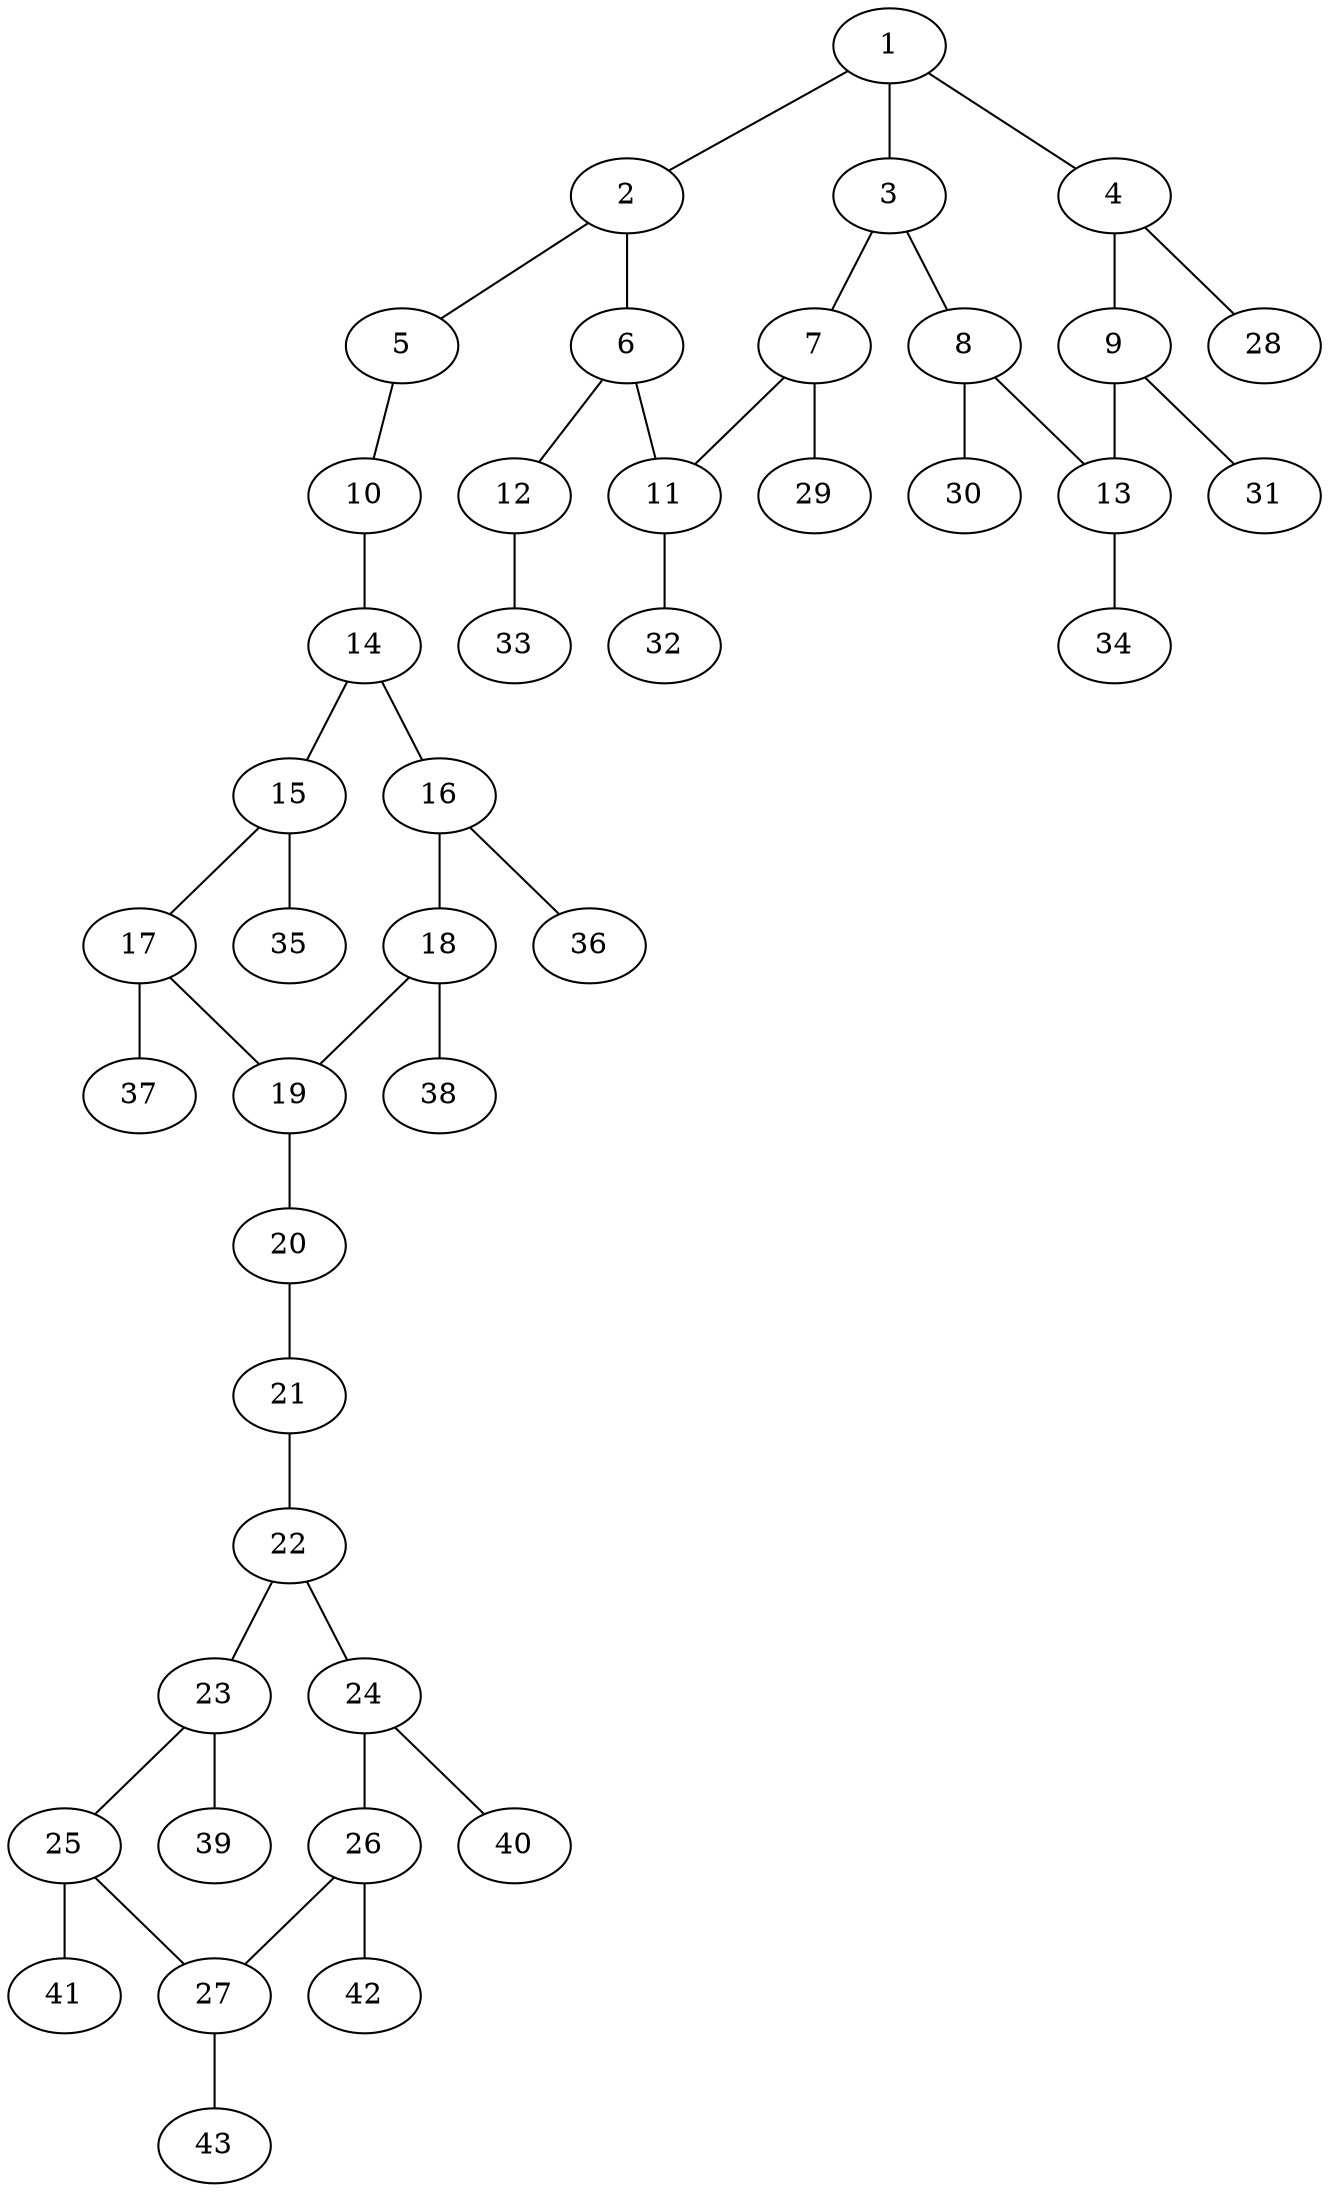 graph molecule_3671 {
	1	 [chem=C];
	2	 [chem=C];
	1 -- 2	 [valence=2];
	3	 [chem=C];
	1 -- 3	 [valence=1];
	4	 [chem=C];
	1 -- 4	 [valence=1];
	5	 [chem=N];
	2 -- 5	 [valence=1];
	6	 [chem=C];
	2 -- 6	 [valence=1];
	7	 [chem=C];
	3 -- 7	 [valence=2];
	8	 [chem=C];
	3 -- 8	 [valence=1];
	9	 [chem=C];
	4 -- 9	 [valence=2];
	28	 [chem=H];
	4 -- 28	 [valence=1];
	10	 [chem=N];
	5 -- 10	 [valence=2];
	11	 [chem=C];
	6 -- 11	 [valence=2];
	12	 [chem=O];
	6 -- 12	 [valence=1];
	7 -- 11	 [valence=1];
	29	 [chem=H];
	7 -- 29	 [valence=1];
	13	 [chem=C];
	8 -- 13	 [valence=2];
	30	 [chem=H];
	8 -- 30	 [valence=1];
	9 -- 13	 [valence=1];
	31	 [chem=H];
	9 -- 31	 [valence=1];
	14	 [chem=C];
	10 -- 14	 [valence=1];
	32	 [chem=H];
	11 -- 32	 [valence=1];
	33	 [chem=H];
	12 -- 33	 [valence=1];
	34	 [chem=H];
	13 -- 34	 [valence=1];
	15	 [chem=C];
	14 -- 15	 [valence=2];
	16	 [chem=C];
	14 -- 16	 [valence=1];
	17	 [chem=C];
	15 -- 17	 [valence=1];
	35	 [chem=H];
	15 -- 35	 [valence=1];
	18	 [chem=C];
	16 -- 18	 [valence=2];
	36	 [chem=H];
	16 -- 36	 [valence=1];
	19	 [chem=C];
	17 -- 19	 [valence=2];
	37	 [chem=H];
	17 -- 37	 [valence=1];
	18 -- 19	 [valence=1];
	38	 [chem=H];
	18 -- 38	 [valence=1];
	20	 [chem=N];
	19 -- 20	 [valence=1];
	21	 [chem=N];
	20 -- 21	 [valence=2];
	22	 [chem=C];
	21 -- 22	 [valence=1];
	23	 [chem=C];
	22 -- 23	 [valence=2];
	24	 [chem=C];
	22 -- 24	 [valence=1];
	25	 [chem=C];
	23 -- 25	 [valence=1];
	39	 [chem=H];
	23 -- 39	 [valence=1];
	26	 [chem=C];
	24 -- 26	 [valence=2];
	40	 [chem=H];
	24 -- 40	 [valence=1];
	27	 [chem=C];
	25 -- 27	 [valence=2];
	41	 [chem=H];
	25 -- 41	 [valence=1];
	26 -- 27	 [valence=1];
	42	 [chem=H];
	26 -- 42	 [valence=1];
	43	 [chem=H];
	27 -- 43	 [valence=1];
}
